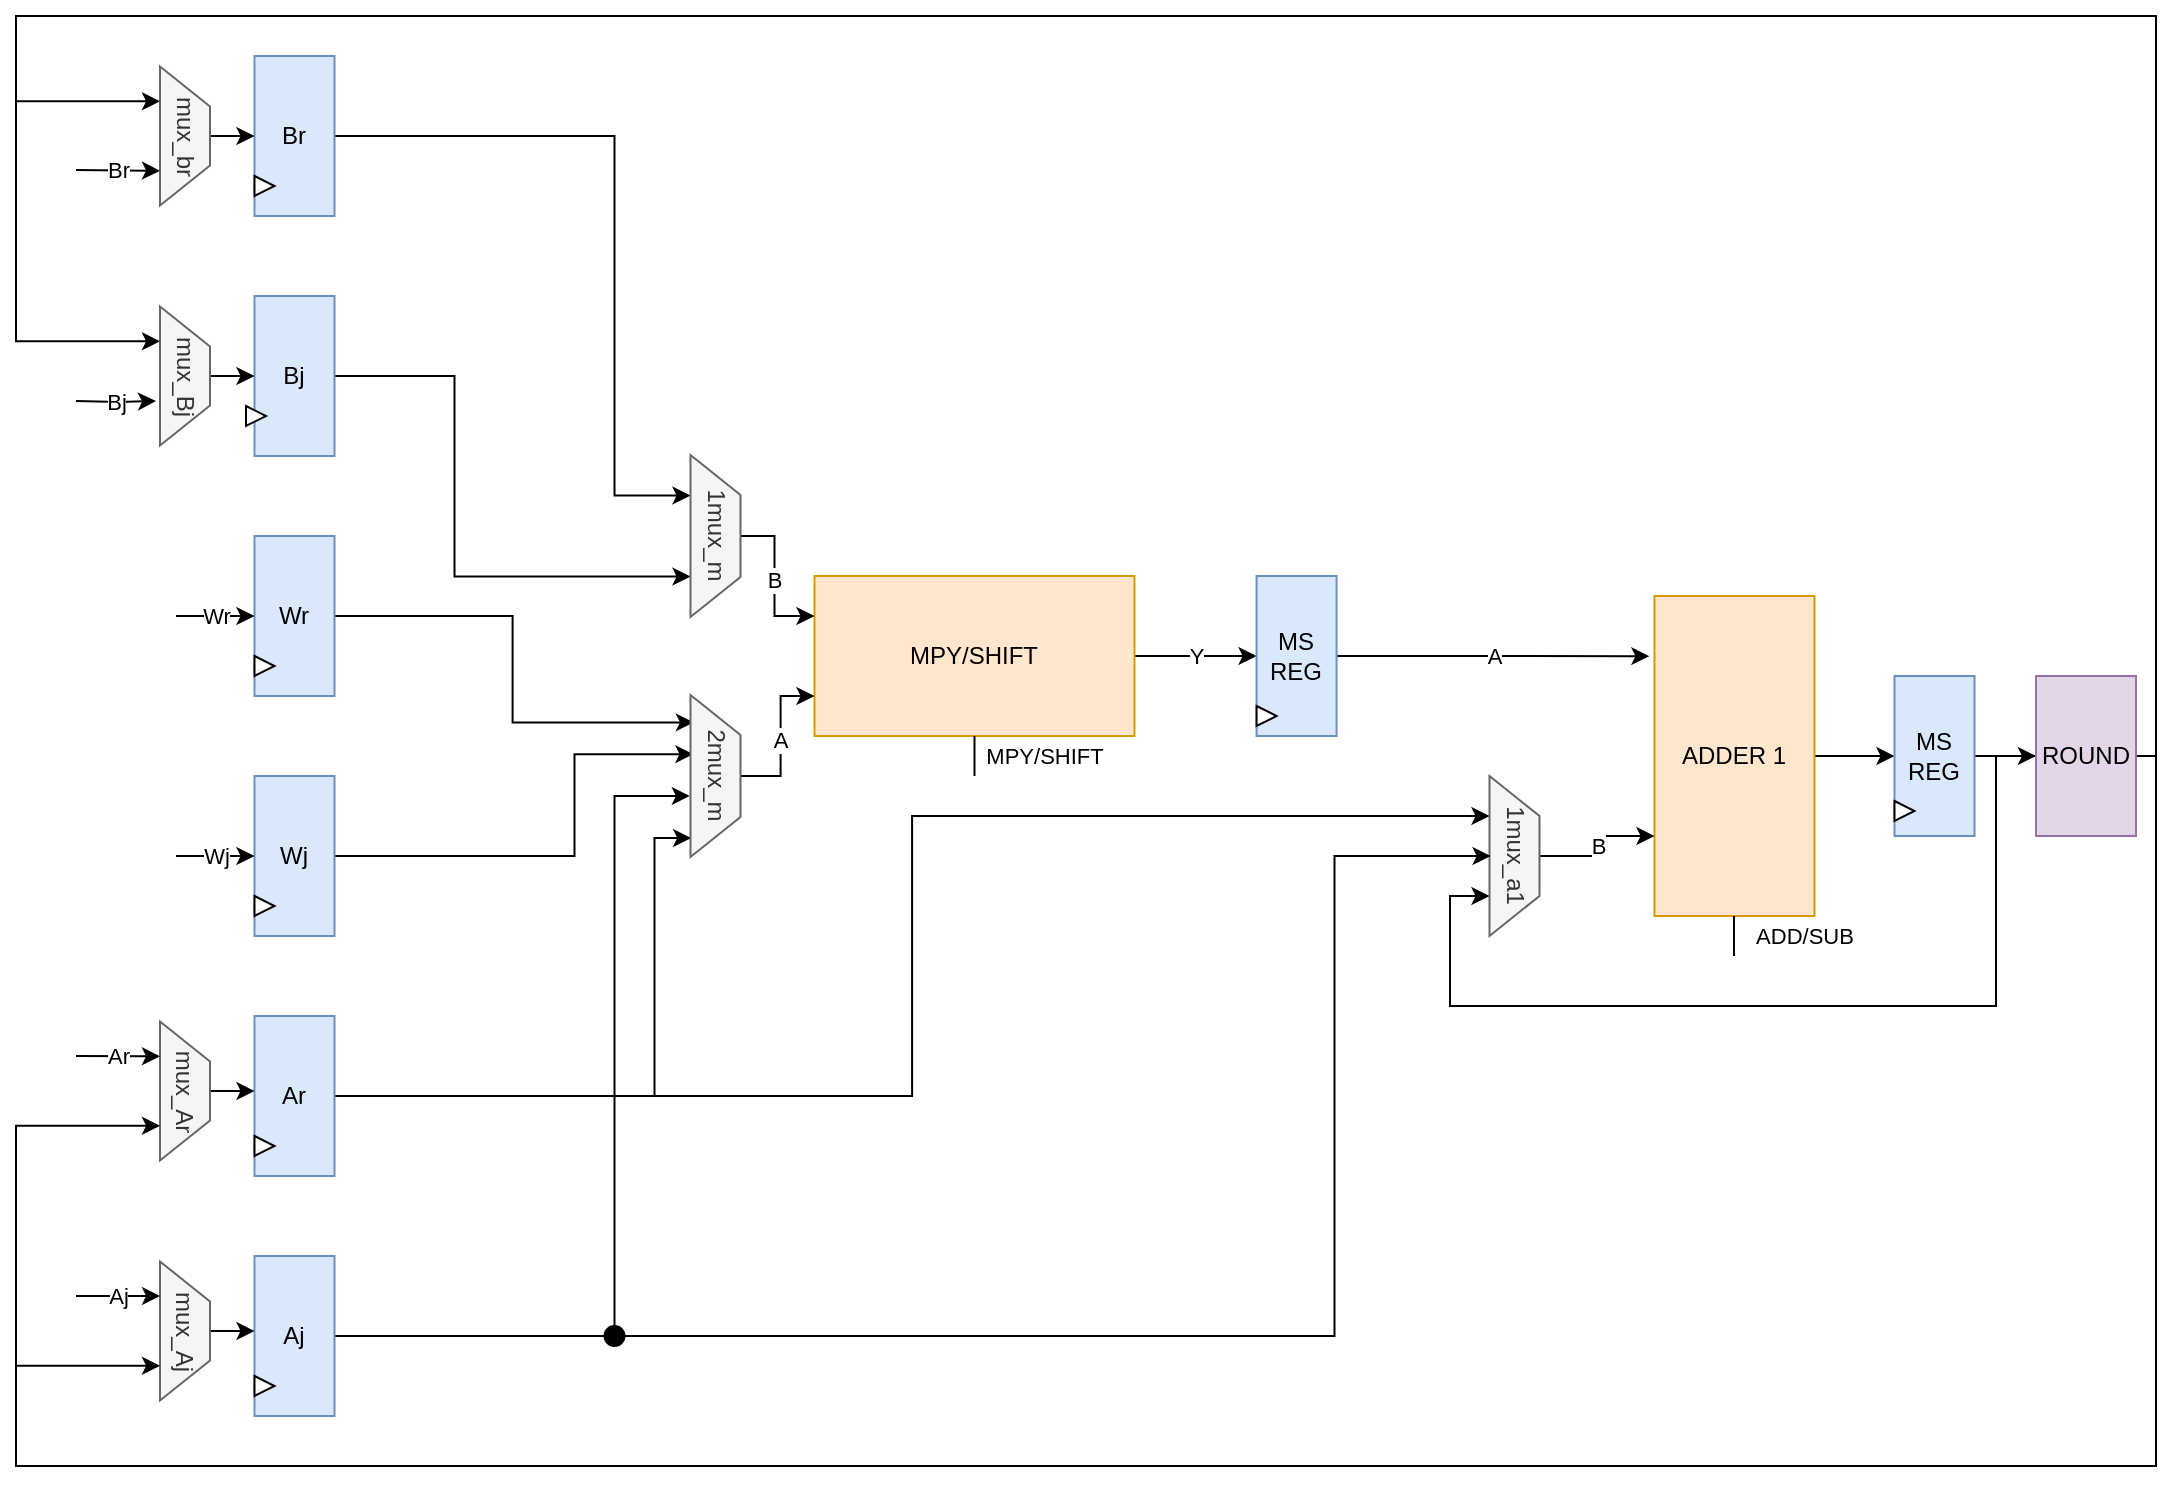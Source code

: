 <mxfile version="14.1.1" type="google"><diagram id="I53-tcq1drgYdjDfJDfU" name="Page-1"><mxGraphModel dx="1588" dy="876" grid="1" gridSize="5" guides="1" tooltips="1" connect="1" arrows="1" fold="1" page="1" pageScale="1" pageWidth="1169" pageHeight="827" math="0" shadow="0"><root><mxCell id="0"/><mxCell id="1" parent="0"/><mxCell id="629KbOIQED2HbN5iK9bg-22" style="edgeStyle=orthogonalEdgeStyle;rounded=0;orthogonalLoop=1;jettySize=auto;html=1;entryX=0;entryY=0.5;entryDx=0;entryDy=0;" edge="1" parent="1" source="wrjwyCm4NLbPKUnJb2ku-7" target="629KbOIQED2HbN5iK9bg-20"><mxGeometry relative="1" as="geometry"/></mxCell><mxCell id="wrjwyCm4NLbPKUnJb2ku-7" value="ADDER 1" style="rounded=0;whiteSpace=wrap;html=1;fillColor=#ffe6cc;strokeColor=#d79b00;" parent="1" vertex="1"><mxGeometry x="899.25" y="325" width="80" height="160" as="geometry"/></mxCell><mxCell id="PzjCubF2A1gt0IlD-UCd-3" value="Y" style="edgeStyle=orthogonalEdgeStyle;rounded=0;orthogonalLoop=1;jettySize=auto;html=1;entryX=0;entryY=0.5;entryDx=0;entryDy=0;" parent="1" source="wrjwyCm4NLbPKUnJb2ku-9" target="PzjCubF2A1gt0IlD-UCd-2" edge="1"><mxGeometry relative="1" as="geometry"/></mxCell><mxCell id="wrjwyCm4NLbPKUnJb2ku-9" value="MPY/SHIFT" style="whiteSpace=wrap;html=1;fillColor=#ffe6cc;strokeColor=#d79b00;" parent="1" vertex="1"><mxGeometry x="479.25" y="315" width="160" height="80" as="geometry"/></mxCell><mxCell id="629KbOIQED2HbN5iK9bg-23" style="edgeStyle=orthogonalEdgeStyle;rounded=0;orthogonalLoop=1;jettySize=auto;html=1;entryX=0.365;entryY=0.942;entryDx=0;entryDy=0;entryPerimeter=0;" edge="1" parent="1" source="wrjwyCm4NLbPKUnJb2ku-10" target="wrjwyCm4NLbPKUnJb2ku-43"><mxGeometry relative="1" as="geometry"><Array as="points"><mxPoint x="359.25" y="455"/><mxPoint x="359.25" y="404"/></Array></mxGeometry></mxCell><mxCell id="wrjwyCm4NLbPKUnJb2ku-10" value="Wj" style="whiteSpace=wrap;html=1;fillColor=#dae8fc;strokeColor=#6c8ebf;" parent="1" vertex="1"><mxGeometry x="199.25" y="415" width="40" height="80" as="geometry"/></mxCell><mxCell id="629KbOIQED2HbN5iK9bg-24" style="edgeStyle=orthogonalEdgeStyle;rounded=0;orthogonalLoop=1;jettySize=auto;html=1;entryX=0.169;entryY=0.932;entryDx=0;entryDy=0;entryPerimeter=0;" edge="1" parent="1" source="wrjwyCm4NLbPKUnJb2ku-11" target="wrjwyCm4NLbPKUnJb2ku-43"><mxGeometry relative="1" as="geometry"/></mxCell><mxCell id="wrjwyCm4NLbPKUnJb2ku-11" value="Wr" style="whiteSpace=wrap;html=1;fillColor=#dae8fc;strokeColor=#6c8ebf;" parent="1" vertex="1"><mxGeometry x="199.25" y="295" width="40" height="80" as="geometry"/></mxCell><mxCell id="629KbOIQED2HbN5iK9bg-15" value="B" style="edgeStyle=orthogonalEdgeStyle;rounded=0;orthogonalLoop=1;jettySize=auto;html=1;entryX=0;entryY=0.75;entryDx=0;entryDy=0;" edge="1" parent="1" source="wrjwyCm4NLbPKUnJb2ku-21" target="wrjwyCm4NLbPKUnJb2ku-7"><mxGeometry relative="1" as="geometry"/></mxCell><mxCell id="wrjwyCm4NLbPKUnJb2ku-21" value="1mux_a1" style="shape=trapezoid;perimeter=trapezoidPerimeter;whiteSpace=wrap;html=1;fixedSize=1;rotation=90;fillColor=#f5f5f5;strokeColor=#666666;fontColor=#333333;" parent="1" vertex="1"><mxGeometry x="789.25" y="442.5" width="80" height="25" as="geometry"/></mxCell><mxCell id="629KbOIQED2HbN5iK9bg-10" style="edgeStyle=orthogonalEdgeStyle;rounded=0;orthogonalLoop=1;jettySize=auto;html=1;entryX=0.75;entryY=1;entryDx=0;entryDy=0;" edge="1" parent="1" source="wrjwyCm4NLbPKUnJb2ku-28" target="wrjwyCm4NLbPKUnJb2ku-39"><mxGeometry relative="1" as="geometry"><Array as="points"><mxPoint x="299.25" y="215"/><mxPoint x="299.25" y="315"/></Array></mxGeometry></mxCell><mxCell id="wrjwyCm4NLbPKUnJb2ku-28" value="Bj" style="whiteSpace=wrap;html=1;fillColor=#dae8fc;strokeColor=#6c8ebf;" parent="1" vertex="1"><mxGeometry x="199.25" y="175" width="40" height="80" as="geometry"/></mxCell><mxCell id="629KbOIQED2HbN5iK9bg-9" style="edgeStyle=orthogonalEdgeStyle;rounded=0;orthogonalLoop=1;jettySize=auto;html=1;entryX=0.25;entryY=1;entryDx=0;entryDy=0;" edge="1" parent="1" source="wrjwyCm4NLbPKUnJb2ku-29" target="wrjwyCm4NLbPKUnJb2ku-39"><mxGeometry relative="1" as="geometry"><Array as="points"><mxPoint x="379.25" y="95"/><mxPoint x="379.25" y="275"/></Array></mxGeometry></mxCell><mxCell id="wrjwyCm4NLbPKUnJb2ku-29" value="Br" style="whiteSpace=wrap;html=1;fillColor=#dae8fc;strokeColor=#6c8ebf;" parent="1" vertex="1"><mxGeometry x="199.25" y="55" width="40" height="80" as="geometry"/></mxCell><mxCell id="629KbOIQED2HbN5iK9bg-17" style="edgeStyle=orthogonalEdgeStyle;rounded=0;orthogonalLoop=1;jettySize=auto;html=1;" edge="1" parent="1" source="wrjwyCm4NLbPKUnJb2ku-30"><mxGeometry relative="1" as="geometry"><mxPoint x="817.25" y="455" as="targetPoint"/><Array as="points"><mxPoint x="739.25" y="695"/><mxPoint x="739.25" y="455"/><mxPoint x="817.25" y="455"/></Array></mxGeometry></mxCell><mxCell id="629KbOIQED2HbN5iK9bg-19" style="edgeStyle=orthogonalEdgeStyle;rounded=0;orthogonalLoop=1;jettySize=auto;html=1;entryX=0.623;entryY=1.013;entryDx=0;entryDy=0;entryPerimeter=0;" edge="1" parent="1" source="wrjwyCm4NLbPKUnJb2ku-30" target="wrjwyCm4NLbPKUnJb2ku-43"><mxGeometry relative="1" as="geometry"><Array as="points"><mxPoint x="379.25" y="695"/><mxPoint x="379.25" y="425"/></Array></mxGeometry></mxCell><mxCell id="wrjwyCm4NLbPKUnJb2ku-30" value="Aj" style="whiteSpace=wrap;html=1;fillColor=#dae8fc;strokeColor=#6c8ebf;" parent="1" vertex="1"><mxGeometry x="199.25" y="655" width="40" height="80" as="geometry"/></mxCell><mxCell id="629KbOIQED2HbN5iK9bg-16" style="edgeStyle=orthogonalEdgeStyle;rounded=0;orthogonalLoop=1;jettySize=auto;html=1;entryX=0.25;entryY=1;entryDx=0;entryDy=0;" edge="1" parent="1" source="wrjwyCm4NLbPKUnJb2ku-31" target="wrjwyCm4NLbPKUnJb2ku-21"><mxGeometry relative="1" as="geometry"/></mxCell><mxCell id="629KbOIQED2HbN5iK9bg-18" style="edgeStyle=orthogonalEdgeStyle;rounded=0;orthogonalLoop=1;jettySize=auto;html=1;entryX=0.883;entryY=0.987;entryDx=0;entryDy=0;entryPerimeter=0;" edge="1" parent="1" source="wrjwyCm4NLbPKUnJb2ku-31" target="wrjwyCm4NLbPKUnJb2ku-43"><mxGeometry relative="1" as="geometry"><mxPoint x="417.25" y="425" as="targetPoint"/><Array as="points"><mxPoint x="399.25" y="575"/><mxPoint x="399.25" y="446"/></Array></mxGeometry></mxCell><mxCell id="wrjwyCm4NLbPKUnJb2ku-31" value="Ar" style="whiteSpace=wrap;html=1;fillColor=#dae8fc;strokeColor=#6c8ebf;" parent="1" vertex="1"><mxGeometry x="199.25" y="535" width="40" height="80" as="geometry"/></mxCell><mxCell id="wrjwyCm4NLbPKUnJb2ku-46" value="B" style="edgeStyle=none;rounded=0;orthogonalLoop=1;jettySize=auto;html=1;entryX=0;entryY=0.25;entryDx=0;entryDy=0;" parent="1" source="wrjwyCm4NLbPKUnJb2ku-39" target="wrjwyCm4NLbPKUnJb2ku-9" edge="1"><mxGeometry relative="1" as="geometry"><Array as="points"><mxPoint x="459.25" y="295"/><mxPoint x="459.25" y="335"/></Array></mxGeometry></mxCell><mxCell id="wrjwyCm4NLbPKUnJb2ku-39" value="1mux_m" style="shape=trapezoid;perimeter=trapezoidPerimeter;whiteSpace=wrap;html=1;fixedSize=1;rotation=90;fillColor=#f5f5f5;strokeColor=#666666;fontColor=#333333;" parent="1" vertex="1"><mxGeometry x="389.25" y="282.5" width="81" height="25" as="geometry"/></mxCell><mxCell id="wrjwyCm4NLbPKUnJb2ku-49" value="A" style="edgeStyle=orthogonalEdgeStyle;rounded=0;orthogonalLoop=1;jettySize=auto;html=1;entryX=0;entryY=0.75;entryDx=0;entryDy=0;" parent="1" source="wrjwyCm4NLbPKUnJb2ku-43" target="wrjwyCm4NLbPKUnJb2ku-9" edge="1"><mxGeometry relative="1" as="geometry"/></mxCell><mxCell id="wrjwyCm4NLbPKUnJb2ku-43" value="2mux_m" style="shape=trapezoid;perimeter=trapezoidPerimeter;whiteSpace=wrap;html=1;fixedSize=1;rotation=90;fillColor=#f5f5f5;strokeColor=#666666;fontColor=#333333;" parent="1" vertex="1"><mxGeometry x="389.25" y="402.5" width="81" height="25" as="geometry"/></mxCell><mxCell id="629KbOIQED2HbN5iK9bg-14" value="A" style="edgeStyle=orthogonalEdgeStyle;rounded=0;orthogonalLoop=1;jettySize=auto;html=1;entryX=-0.032;entryY=0.188;entryDx=0;entryDy=0;entryPerimeter=0;" edge="1" parent="1" source="PzjCubF2A1gt0IlD-UCd-2" target="wrjwyCm4NLbPKUnJb2ku-7"><mxGeometry relative="1" as="geometry"/></mxCell><mxCell id="PzjCubF2A1gt0IlD-UCd-2" value="MS&lt;br&gt;REG" style="rounded=0;whiteSpace=wrap;html=1;fillColor=#dae8fc;strokeColor=#6c8ebf;" parent="1" vertex="1"><mxGeometry x="700.29" y="315" width="40" height="80" as="geometry"/></mxCell><mxCell id="629KbOIQED2HbN5iK9bg-3" value="" style="triangle;whiteSpace=wrap;html=1;" vertex="1" parent="1"><mxGeometry x="199.25" y="355" width="10" height="10" as="geometry"/></mxCell><mxCell id="629KbOIQED2HbN5iK9bg-4" value="" style="triangle;whiteSpace=wrap;html=1;" vertex="1" parent="1"><mxGeometry x="199.25" y="475" width="10" height="10" as="geometry"/></mxCell><mxCell id="629KbOIQED2HbN5iK9bg-5" value="" style="triangle;whiteSpace=wrap;html=1;" vertex="1" parent="1"><mxGeometry x="199.25" y="595" width="10" height="10" as="geometry"/></mxCell><mxCell id="629KbOIQED2HbN5iK9bg-6" value="" style="triangle;whiteSpace=wrap;html=1;" vertex="1" parent="1"><mxGeometry x="199.25" y="715" width="10" height="10" as="geometry"/></mxCell><mxCell id="629KbOIQED2HbN5iK9bg-7" value="" style="triangle;whiteSpace=wrap;html=1;" vertex="1" parent="1"><mxGeometry x="195" y="230" width="10" height="10" as="geometry"/></mxCell><mxCell id="629KbOIQED2HbN5iK9bg-8" value="" style="triangle;whiteSpace=wrap;html=1;" vertex="1" parent="1"><mxGeometry x="199.25" y="115" width="10" height="10" as="geometry"/></mxCell><mxCell id="629KbOIQED2HbN5iK9bg-77" style="edgeStyle=orthogonalEdgeStyle;rounded=0;orthogonalLoop=1;jettySize=auto;html=1;" edge="1" parent="1" source="629KbOIQED2HbN5iK9bg-20" target="629KbOIQED2HbN5iK9bg-76"><mxGeometry relative="1" as="geometry"/></mxCell><mxCell id="629KbOIQED2HbN5iK9bg-20" value="MS&lt;br&gt;REG" style="rounded=0;whiteSpace=wrap;html=1;fillColor=#dae8fc;strokeColor=#6c8ebf;" vertex="1" parent="1"><mxGeometry x="1019.25" y="365" width="40" height="80" as="geometry"/></mxCell><mxCell id="629KbOIQED2HbN5iK9bg-25" value="" style="ellipse;whiteSpace=wrap;html=1;aspect=fixed;fillColor=#000000;perimeterSpacing=1;sketch=0;shadow=0;" vertex="1" parent="1"><mxGeometry x="374.25" y="690" width="10" height="10" as="geometry"/></mxCell><mxCell id="629KbOIQED2HbN5iK9bg-27" value="" style="triangle;whiteSpace=wrap;html=1;" vertex="1" parent="1"><mxGeometry x="700.29" y="380" width="10" height="10" as="geometry"/></mxCell><mxCell id="629KbOIQED2HbN5iK9bg-28" value="" style="triangle;whiteSpace=wrap;html=1;" vertex="1" parent="1"><mxGeometry x="1019.25" y="427.5" width="10" height="10" as="geometry"/></mxCell><mxCell id="629KbOIQED2HbN5iK9bg-29" value="MPY/SHIFT" style="endArrow=none;html=1;entryX=0.5;entryY=1;entryDx=0;entryDy=0;" edge="1" parent="1" target="wrjwyCm4NLbPKUnJb2ku-9"><mxGeometry y="-35" width="50" height="50" relative="1" as="geometry"><mxPoint x="559.25" y="415" as="sourcePoint"/><mxPoint x="639.25" y="420" as="targetPoint"/><mxPoint as="offset"/></mxGeometry></mxCell><mxCell id="629KbOIQED2HbN5iK9bg-30" value="ADD/SUB" style="endArrow=none;html=1;entryX=0.5;entryY=1;entryDx=0;entryDy=0;" edge="1" parent="1"><mxGeometry y="-35" width="50" height="50" relative="1" as="geometry"><mxPoint x="939.01" y="505" as="sourcePoint"/><mxPoint x="939.01" y="485" as="targetPoint"/><mxPoint as="offset"/></mxGeometry></mxCell><mxCell id="629KbOIQED2HbN5iK9bg-58" style="edgeStyle=orthogonalEdgeStyle;rounded=0;orthogonalLoop=1;jettySize=auto;html=1;entryX=0;entryY=0.5;entryDx=0;entryDy=0;" edge="1" parent="1" source="629KbOIQED2HbN5iK9bg-52" target="wrjwyCm4NLbPKUnJb2ku-29"><mxGeometry relative="1" as="geometry"><mxPoint x="195" y="95" as="targetPoint"/></mxGeometry></mxCell><mxCell id="629KbOIQED2HbN5iK9bg-52" value="mux_br" style="shape=trapezoid;perimeter=trapezoidPerimeter;whiteSpace=wrap;html=1;fixedSize=1;rotation=90;fillColor=#f5f5f5;strokeColor=#666666;fontColor=#333333;" vertex="1" parent="1"><mxGeometry x="129.75" y="82.5" width="69.5" height="25" as="geometry"/></mxCell><mxCell id="629KbOIQED2HbN5iK9bg-57" style="edgeStyle=orthogonalEdgeStyle;rounded=0;orthogonalLoop=1;jettySize=auto;html=1;entryX=0;entryY=0.5;entryDx=0;entryDy=0;" edge="1" parent="1" source="629KbOIQED2HbN5iK9bg-55" target="wrjwyCm4NLbPKUnJb2ku-28"><mxGeometry relative="1" as="geometry"><mxPoint x="195" y="217.5" as="targetPoint"/></mxGeometry></mxCell><mxCell id="629KbOIQED2HbN5iK9bg-55" value="mux_Bj" style="shape=trapezoid;perimeter=trapezoidPerimeter;whiteSpace=wrap;html=1;fixedSize=1;rotation=90;fillColor=#f5f5f5;strokeColor=#666666;fontColor=#333333;" vertex="1" parent="1"><mxGeometry x="129.75" y="202.5" width="69.5" height="25" as="geometry"/></mxCell><mxCell id="629KbOIQED2HbN5iK9bg-59" value="Wr" style="edgeStyle=orthogonalEdgeStyle;rounded=0;orthogonalLoop=1;jettySize=auto;html=1;entryX=0;entryY=0.5;entryDx=0;entryDy=0;" edge="1" parent="1"><mxGeometry relative="1" as="geometry"><mxPoint x="199.25" y="335" as="targetPoint"/><mxPoint x="160" y="335" as="sourcePoint"/></mxGeometry></mxCell><mxCell id="629KbOIQED2HbN5iK9bg-61" value="Wj" style="edgeStyle=orthogonalEdgeStyle;rounded=0;orthogonalLoop=1;jettySize=auto;html=1;entryX=0;entryY=0.5;entryDx=0;entryDy=0;" edge="1" parent="1"><mxGeometry relative="1" as="geometry"><mxPoint x="199.25" y="455" as="targetPoint"/><mxPoint x="160" y="455" as="sourcePoint"/></mxGeometry></mxCell><mxCell id="629KbOIQED2HbN5iK9bg-63" style="edgeStyle=orthogonalEdgeStyle;rounded=0;orthogonalLoop=1;jettySize=auto;html=1;entryX=0;entryY=0.5;entryDx=0;entryDy=0;" edge="1" parent="1" source="629KbOIQED2HbN5iK9bg-64"><mxGeometry relative="1" as="geometry"><mxPoint x="199.25" y="572.5" as="targetPoint"/></mxGeometry></mxCell><mxCell id="629KbOIQED2HbN5iK9bg-64" value="mux_Ar" style="shape=trapezoid;perimeter=trapezoidPerimeter;whiteSpace=wrap;html=1;fixedSize=1;rotation=90;fillColor=#f5f5f5;strokeColor=#666666;fontColor=#333333;" vertex="1" parent="1"><mxGeometry x="129.75" y="560" width="69.5" height="25" as="geometry"/></mxCell><mxCell id="629KbOIQED2HbN5iK9bg-65" style="edgeStyle=orthogonalEdgeStyle;rounded=0;orthogonalLoop=1;jettySize=auto;html=1;entryX=0;entryY=0.5;entryDx=0;entryDy=0;" edge="1" parent="1" source="629KbOIQED2HbN5iK9bg-66"><mxGeometry relative="1" as="geometry"><mxPoint x="199.25" y="692.5" as="targetPoint"/></mxGeometry></mxCell><mxCell id="629KbOIQED2HbN5iK9bg-66" value="mux_Aj" style="shape=trapezoid;perimeter=trapezoidPerimeter;whiteSpace=wrap;html=1;fixedSize=1;rotation=90;fillColor=#f5f5f5;strokeColor=#666666;fontColor=#333333;" vertex="1" parent="1"><mxGeometry x="129.75" y="680" width="69.5" height="25" as="geometry"/></mxCell><mxCell id="629KbOIQED2HbN5iK9bg-71" value="Bj" style="edgeStyle=orthogonalEdgeStyle;rounded=0;orthogonalLoop=1;jettySize=auto;html=1;entryX=0.68;entryY=1.08;entryDx=0;entryDy=0;entryPerimeter=0;" edge="1" parent="1" target="629KbOIQED2HbN5iK9bg-55"><mxGeometry relative="1" as="geometry"><mxPoint x="149.25" y="227.5" as="targetPoint"/><mxPoint x="110" y="227.5" as="sourcePoint"/></mxGeometry></mxCell><mxCell id="629KbOIQED2HbN5iK9bg-72" value="Br" style="edgeStyle=orthogonalEdgeStyle;rounded=0;orthogonalLoop=1;jettySize=auto;html=1;entryX=0.75;entryY=1;entryDx=0;entryDy=0;" edge="1" parent="1" target="629KbOIQED2HbN5iK9bg-52"><mxGeometry relative="1" as="geometry"><mxPoint x="150" y="115.01" as="targetPoint"/><mxPoint x="110" y="112" as="sourcePoint"/><Array as="points"><mxPoint x="110" y="112"/><mxPoint x="131" y="112"/></Array></mxGeometry></mxCell><mxCell id="629KbOIQED2HbN5iK9bg-74" value="Ar" style="edgeStyle=orthogonalEdgeStyle;rounded=0;orthogonalLoop=1;jettySize=auto;html=1;entryX=0.25;entryY=1;entryDx=0;entryDy=0;" edge="1" parent="1" target="629KbOIQED2HbN5iK9bg-64"><mxGeometry relative="1" as="geometry"><mxPoint x="150" y="560.01" as="targetPoint"/><mxPoint x="110" y="555" as="sourcePoint"/><Array as="points"><mxPoint x="110" y="555"/><mxPoint x="131" y="555"/></Array></mxGeometry></mxCell><mxCell id="629KbOIQED2HbN5iK9bg-75" value="Aj" style="edgeStyle=orthogonalEdgeStyle;rounded=0;orthogonalLoop=1;jettySize=auto;html=1;" edge="1" parent="1"><mxGeometry relative="1" as="geometry"><mxPoint x="152" y="675" as="targetPoint"/><mxPoint x="110" y="675" as="sourcePoint"/><Array as="points"><mxPoint x="145" y="675"/><mxPoint x="145" y="675"/></Array></mxGeometry></mxCell><mxCell id="629KbOIQED2HbN5iK9bg-78" style="edgeStyle=orthogonalEdgeStyle;rounded=0;orthogonalLoop=1;jettySize=auto;html=1;entryX=0.75;entryY=1;entryDx=0;entryDy=0;" edge="1" parent="1" source="629KbOIQED2HbN5iK9bg-76" target="wrjwyCm4NLbPKUnJb2ku-21"><mxGeometry relative="1" as="geometry"><Array as="points"><mxPoint x="1070" y="405"/><mxPoint x="1070" y="530"/><mxPoint x="797" y="530"/><mxPoint x="797" y="475"/></Array></mxGeometry></mxCell><mxCell id="629KbOIQED2HbN5iK9bg-79" style="edgeStyle=orthogonalEdgeStyle;rounded=0;orthogonalLoop=1;jettySize=auto;html=1;entryX=0.75;entryY=1;entryDx=0;entryDy=0;" edge="1" parent="1" source="629KbOIQED2HbN5iK9bg-76" target="629KbOIQED2HbN5iK9bg-66"><mxGeometry relative="1" as="geometry"><Array as="points"><mxPoint x="1150" y="405"/><mxPoint x="1150" y="760"/><mxPoint x="80" y="760"/><mxPoint x="80" y="710"/></Array></mxGeometry></mxCell><mxCell id="629KbOIQED2HbN5iK9bg-80" style="edgeStyle=orthogonalEdgeStyle;rounded=0;orthogonalLoop=1;jettySize=auto;html=1;entryX=0.75;entryY=1;entryDx=0;entryDy=0;" edge="1" parent="1" source="629KbOIQED2HbN5iK9bg-76" target="629KbOIQED2HbN5iK9bg-64"><mxGeometry relative="1" as="geometry"><Array as="points"><mxPoint x="1150" y="405"/><mxPoint x="1150" y="760"/><mxPoint x="80" y="760"/><mxPoint x="80" y="590"/></Array></mxGeometry></mxCell><mxCell id="629KbOIQED2HbN5iK9bg-81" style="edgeStyle=orthogonalEdgeStyle;rounded=0;orthogonalLoop=1;jettySize=auto;html=1;entryX=0.25;entryY=1;entryDx=0;entryDy=0;" edge="1" parent="1" source="629KbOIQED2HbN5iK9bg-76" target="629KbOIQED2HbN5iK9bg-55"><mxGeometry relative="1" as="geometry"><Array as="points"><mxPoint x="1150" y="405"/><mxPoint x="1150" y="35"/><mxPoint x="80" y="35"/><mxPoint x="80" y="198"/></Array></mxGeometry></mxCell><mxCell id="629KbOIQED2HbN5iK9bg-82" style="edgeStyle=orthogonalEdgeStyle;rounded=0;orthogonalLoop=1;jettySize=auto;html=1;entryX=0.25;entryY=1;entryDx=0;entryDy=0;" edge="1" parent="1" source="629KbOIQED2HbN5iK9bg-76" target="629KbOIQED2HbN5iK9bg-52"><mxGeometry relative="1" as="geometry"><Array as="points"><mxPoint x="1150" y="405"/><mxPoint x="1150" y="35"/><mxPoint x="80" y="35"/><mxPoint x="80" y="78"/></Array></mxGeometry></mxCell><mxCell id="629KbOIQED2HbN5iK9bg-76" value="ROUND" style="rounded=0;whiteSpace=wrap;html=1;fillColor=#e1d5e7;strokeColor=#9673a6;" vertex="1" parent="1"><mxGeometry x="1090" y="365" width="50" height="80" as="geometry"/></mxCell></root></mxGraphModel></diagram></mxfile>